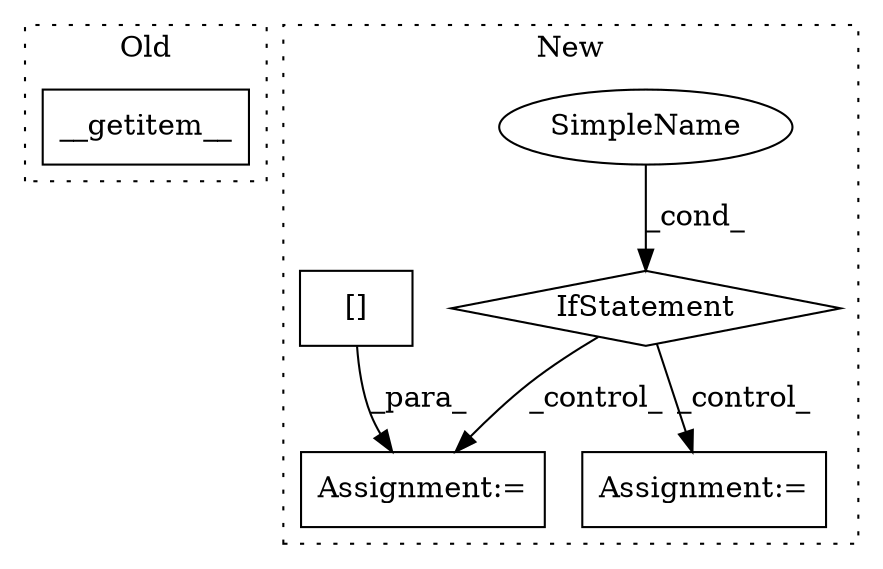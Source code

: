 digraph G {
subgraph cluster0 {
1 [label="__getitem__" a="32" s="1967,2001" l="12,1" shape="box"];
label = "Old";
style="dotted";
}
subgraph cluster1 {
2 [label="IfStatement" a="25" s="1153,1208" l="10,2" shape="diamond"];
3 [label="Assignment:=" a="7" s="1226" l="1" shape="box"];
4 [label="SimpleName" a="42" s="" l="" shape="ellipse"];
5 [label="Assignment:=" a="7" s="1275" l="1" shape="box"];
6 [label="[]" a="2" s="1227,1242" l="5,1" shape="box"];
label = "New";
style="dotted";
}
2 -> 3 [label="_control_"];
2 -> 5 [label="_control_"];
4 -> 2 [label="_cond_"];
6 -> 3 [label="_para_"];
}